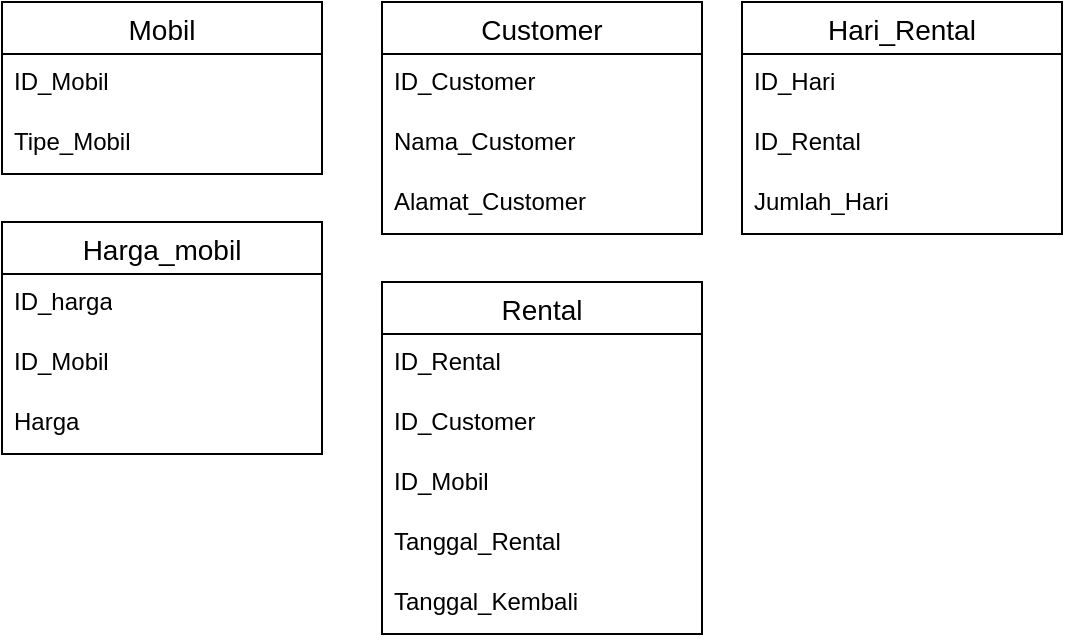 <mxfile version="21.1.7" type="github">
  <diagram name="Page-1" id="DgCuI_8YGEBvD6g-5Mcl">
    <mxGraphModel dx="607" dy="306" grid="1" gridSize="10" guides="1" tooltips="1" connect="1" arrows="1" fold="1" page="1" pageScale="1" pageWidth="850" pageHeight="1100" math="0" shadow="0">
      <root>
        <mxCell id="0" />
        <mxCell id="1" parent="0" />
        <mxCell id="lKdq9erRIwUHIsF0lqqi-1" value="Customer" style="swimlane;fontStyle=0;childLayout=stackLayout;horizontal=1;startSize=26;horizontalStack=0;resizeParent=1;resizeParentMax=0;resizeLast=0;collapsible=1;marginBottom=0;align=center;fontSize=14;" vertex="1" parent="1">
          <mxGeometry x="340" y="180" width="160" height="116" as="geometry" />
        </mxCell>
        <mxCell id="lKdq9erRIwUHIsF0lqqi-2" value="ID_Customer" style="text;strokeColor=none;fillColor=none;spacingLeft=4;spacingRight=4;overflow=hidden;rotatable=0;points=[[0,0.5],[1,0.5]];portConstraint=eastwest;fontSize=12;whiteSpace=wrap;html=1;" vertex="1" parent="lKdq9erRIwUHIsF0lqqi-1">
          <mxGeometry y="26" width="160" height="30" as="geometry" />
        </mxCell>
        <mxCell id="lKdq9erRIwUHIsF0lqqi-3" value="Nama_Customer" style="text;strokeColor=none;fillColor=none;spacingLeft=4;spacingRight=4;overflow=hidden;rotatable=0;points=[[0,0.5],[1,0.5]];portConstraint=eastwest;fontSize=12;whiteSpace=wrap;html=1;" vertex="1" parent="lKdq9erRIwUHIsF0lqqi-1">
          <mxGeometry y="56" width="160" height="30" as="geometry" />
        </mxCell>
        <mxCell id="lKdq9erRIwUHIsF0lqqi-4" value="Alamat_Customer" style="text;strokeColor=none;fillColor=none;spacingLeft=4;spacingRight=4;overflow=hidden;rotatable=0;points=[[0,0.5],[1,0.5]];portConstraint=eastwest;fontSize=12;whiteSpace=wrap;html=1;" vertex="1" parent="lKdq9erRIwUHIsF0lqqi-1">
          <mxGeometry y="86" width="160" height="30" as="geometry" />
        </mxCell>
        <mxCell id="lKdq9erRIwUHIsF0lqqi-5" value="Mobil" style="swimlane;fontStyle=0;childLayout=stackLayout;horizontal=1;startSize=26;horizontalStack=0;resizeParent=1;resizeParentMax=0;resizeLast=0;collapsible=1;marginBottom=0;align=center;fontSize=14;" vertex="1" parent="1">
          <mxGeometry x="150" y="180" width="160" height="86" as="geometry" />
        </mxCell>
        <mxCell id="lKdq9erRIwUHIsF0lqqi-6" value="ID_Mobil" style="text;strokeColor=none;fillColor=none;spacingLeft=4;spacingRight=4;overflow=hidden;rotatable=0;points=[[0,0.5],[1,0.5]];portConstraint=eastwest;fontSize=12;whiteSpace=wrap;html=1;" vertex="1" parent="lKdq9erRIwUHIsF0lqqi-5">
          <mxGeometry y="26" width="160" height="30" as="geometry" />
        </mxCell>
        <mxCell id="lKdq9erRIwUHIsF0lqqi-7" value="Tipe_Mobil" style="text;strokeColor=none;fillColor=none;spacingLeft=4;spacingRight=4;overflow=hidden;rotatable=0;points=[[0,0.5],[1,0.5]];portConstraint=eastwest;fontSize=12;whiteSpace=wrap;html=1;" vertex="1" parent="lKdq9erRIwUHIsF0lqqi-5">
          <mxGeometry y="56" width="160" height="30" as="geometry" />
        </mxCell>
        <mxCell id="lKdq9erRIwUHIsF0lqqi-9" value="Harga_mobil" style="swimlane;fontStyle=0;childLayout=stackLayout;horizontal=1;startSize=26;horizontalStack=0;resizeParent=1;resizeParentMax=0;resizeLast=0;collapsible=1;marginBottom=0;align=center;fontSize=14;" vertex="1" parent="1">
          <mxGeometry x="150" y="290" width="160" height="116" as="geometry" />
        </mxCell>
        <mxCell id="lKdq9erRIwUHIsF0lqqi-10" value="ID_harga" style="text;strokeColor=none;fillColor=none;spacingLeft=4;spacingRight=4;overflow=hidden;rotatable=0;points=[[0,0.5],[1,0.5]];portConstraint=eastwest;fontSize=12;whiteSpace=wrap;html=1;" vertex="1" parent="lKdq9erRIwUHIsF0lqqi-9">
          <mxGeometry y="26" width="160" height="30" as="geometry" />
        </mxCell>
        <mxCell id="lKdq9erRIwUHIsF0lqqi-11" value="ID_Mobil" style="text;strokeColor=none;fillColor=none;spacingLeft=4;spacingRight=4;overflow=hidden;rotatable=0;points=[[0,0.5],[1,0.5]];portConstraint=eastwest;fontSize=12;whiteSpace=wrap;html=1;" vertex="1" parent="lKdq9erRIwUHIsF0lqqi-9">
          <mxGeometry y="56" width="160" height="30" as="geometry" />
        </mxCell>
        <mxCell id="lKdq9erRIwUHIsF0lqqi-12" value="Harga" style="text;strokeColor=none;fillColor=none;spacingLeft=4;spacingRight=4;overflow=hidden;rotatable=0;points=[[0,0.5],[1,0.5]];portConstraint=eastwest;fontSize=12;whiteSpace=wrap;html=1;" vertex="1" parent="lKdq9erRIwUHIsF0lqqi-9">
          <mxGeometry y="86" width="160" height="30" as="geometry" />
        </mxCell>
        <mxCell id="lKdq9erRIwUHIsF0lqqi-13" value="Rental" style="swimlane;fontStyle=0;childLayout=stackLayout;horizontal=1;startSize=26;horizontalStack=0;resizeParent=1;resizeParentMax=0;resizeLast=0;collapsible=1;marginBottom=0;align=center;fontSize=14;" vertex="1" parent="1">
          <mxGeometry x="340" y="320" width="160" height="176" as="geometry" />
        </mxCell>
        <mxCell id="lKdq9erRIwUHIsF0lqqi-14" value="ID_Rental" style="text;strokeColor=none;fillColor=none;spacingLeft=4;spacingRight=4;overflow=hidden;rotatable=0;points=[[0,0.5],[1,0.5]];portConstraint=eastwest;fontSize=12;whiteSpace=wrap;html=1;" vertex="1" parent="lKdq9erRIwUHIsF0lqqi-13">
          <mxGeometry y="26" width="160" height="30" as="geometry" />
        </mxCell>
        <mxCell id="lKdq9erRIwUHIsF0lqqi-15" value="ID_Customer" style="text;strokeColor=none;fillColor=none;spacingLeft=4;spacingRight=4;overflow=hidden;rotatable=0;points=[[0,0.5],[1,0.5]];portConstraint=eastwest;fontSize=12;whiteSpace=wrap;html=1;" vertex="1" parent="lKdq9erRIwUHIsF0lqqi-13">
          <mxGeometry y="56" width="160" height="30" as="geometry" />
        </mxCell>
        <mxCell id="lKdq9erRIwUHIsF0lqqi-16" value="ID_Mobil" style="text;strokeColor=none;fillColor=none;spacingLeft=4;spacingRight=4;overflow=hidden;rotatable=0;points=[[0,0.5],[1,0.5]];portConstraint=eastwest;fontSize=12;whiteSpace=wrap;html=1;" vertex="1" parent="lKdq9erRIwUHIsF0lqqi-13">
          <mxGeometry y="86" width="160" height="30" as="geometry" />
        </mxCell>
        <mxCell id="lKdq9erRIwUHIsF0lqqi-18" value="Tanggal_Rental" style="text;strokeColor=none;fillColor=none;spacingLeft=4;spacingRight=4;overflow=hidden;rotatable=0;points=[[0,0.5],[1,0.5]];portConstraint=eastwest;fontSize=12;whiteSpace=wrap;html=1;" vertex="1" parent="lKdq9erRIwUHIsF0lqqi-13">
          <mxGeometry y="116" width="160" height="30" as="geometry" />
        </mxCell>
        <mxCell id="lKdq9erRIwUHIsF0lqqi-17" value="Tanggal_Kembali" style="text;strokeColor=none;fillColor=none;spacingLeft=4;spacingRight=4;overflow=hidden;rotatable=0;points=[[0,0.5],[1,0.5]];portConstraint=eastwest;fontSize=12;whiteSpace=wrap;html=1;" vertex="1" parent="lKdq9erRIwUHIsF0lqqi-13">
          <mxGeometry y="146" width="160" height="30" as="geometry" />
        </mxCell>
        <mxCell id="lKdq9erRIwUHIsF0lqqi-19" value="Hari_Rental" style="swimlane;fontStyle=0;childLayout=stackLayout;horizontal=1;startSize=26;horizontalStack=0;resizeParent=1;resizeParentMax=0;resizeLast=0;collapsible=1;marginBottom=0;align=center;fontSize=14;" vertex="1" parent="1">
          <mxGeometry x="520" y="180" width="160" height="116" as="geometry" />
        </mxCell>
        <mxCell id="lKdq9erRIwUHIsF0lqqi-20" value="ID_Hari" style="text;strokeColor=none;fillColor=none;spacingLeft=4;spacingRight=4;overflow=hidden;rotatable=0;points=[[0,0.5],[1,0.5]];portConstraint=eastwest;fontSize=12;whiteSpace=wrap;html=1;" vertex="1" parent="lKdq9erRIwUHIsF0lqqi-19">
          <mxGeometry y="26" width="160" height="30" as="geometry" />
        </mxCell>
        <mxCell id="lKdq9erRIwUHIsF0lqqi-21" value="ID_Rental" style="text;strokeColor=none;fillColor=none;spacingLeft=4;spacingRight=4;overflow=hidden;rotatable=0;points=[[0,0.5],[1,0.5]];portConstraint=eastwest;fontSize=12;whiteSpace=wrap;html=1;" vertex="1" parent="lKdq9erRIwUHIsF0lqqi-19">
          <mxGeometry y="56" width="160" height="30" as="geometry" />
        </mxCell>
        <mxCell id="lKdq9erRIwUHIsF0lqqi-22" value="Jumlah_Hari" style="text;strokeColor=none;fillColor=none;spacingLeft=4;spacingRight=4;overflow=hidden;rotatable=0;points=[[0,0.5],[1,0.5]];portConstraint=eastwest;fontSize=12;whiteSpace=wrap;html=1;" vertex="1" parent="lKdq9erRIwUHIsF0lqqi-19">
          <mxGeometry y="86" width="160" height="30" as="geometry" />
        </mxCell>
      </root>
    </mxGraphModel>
  </diagram>
</mxfile>
